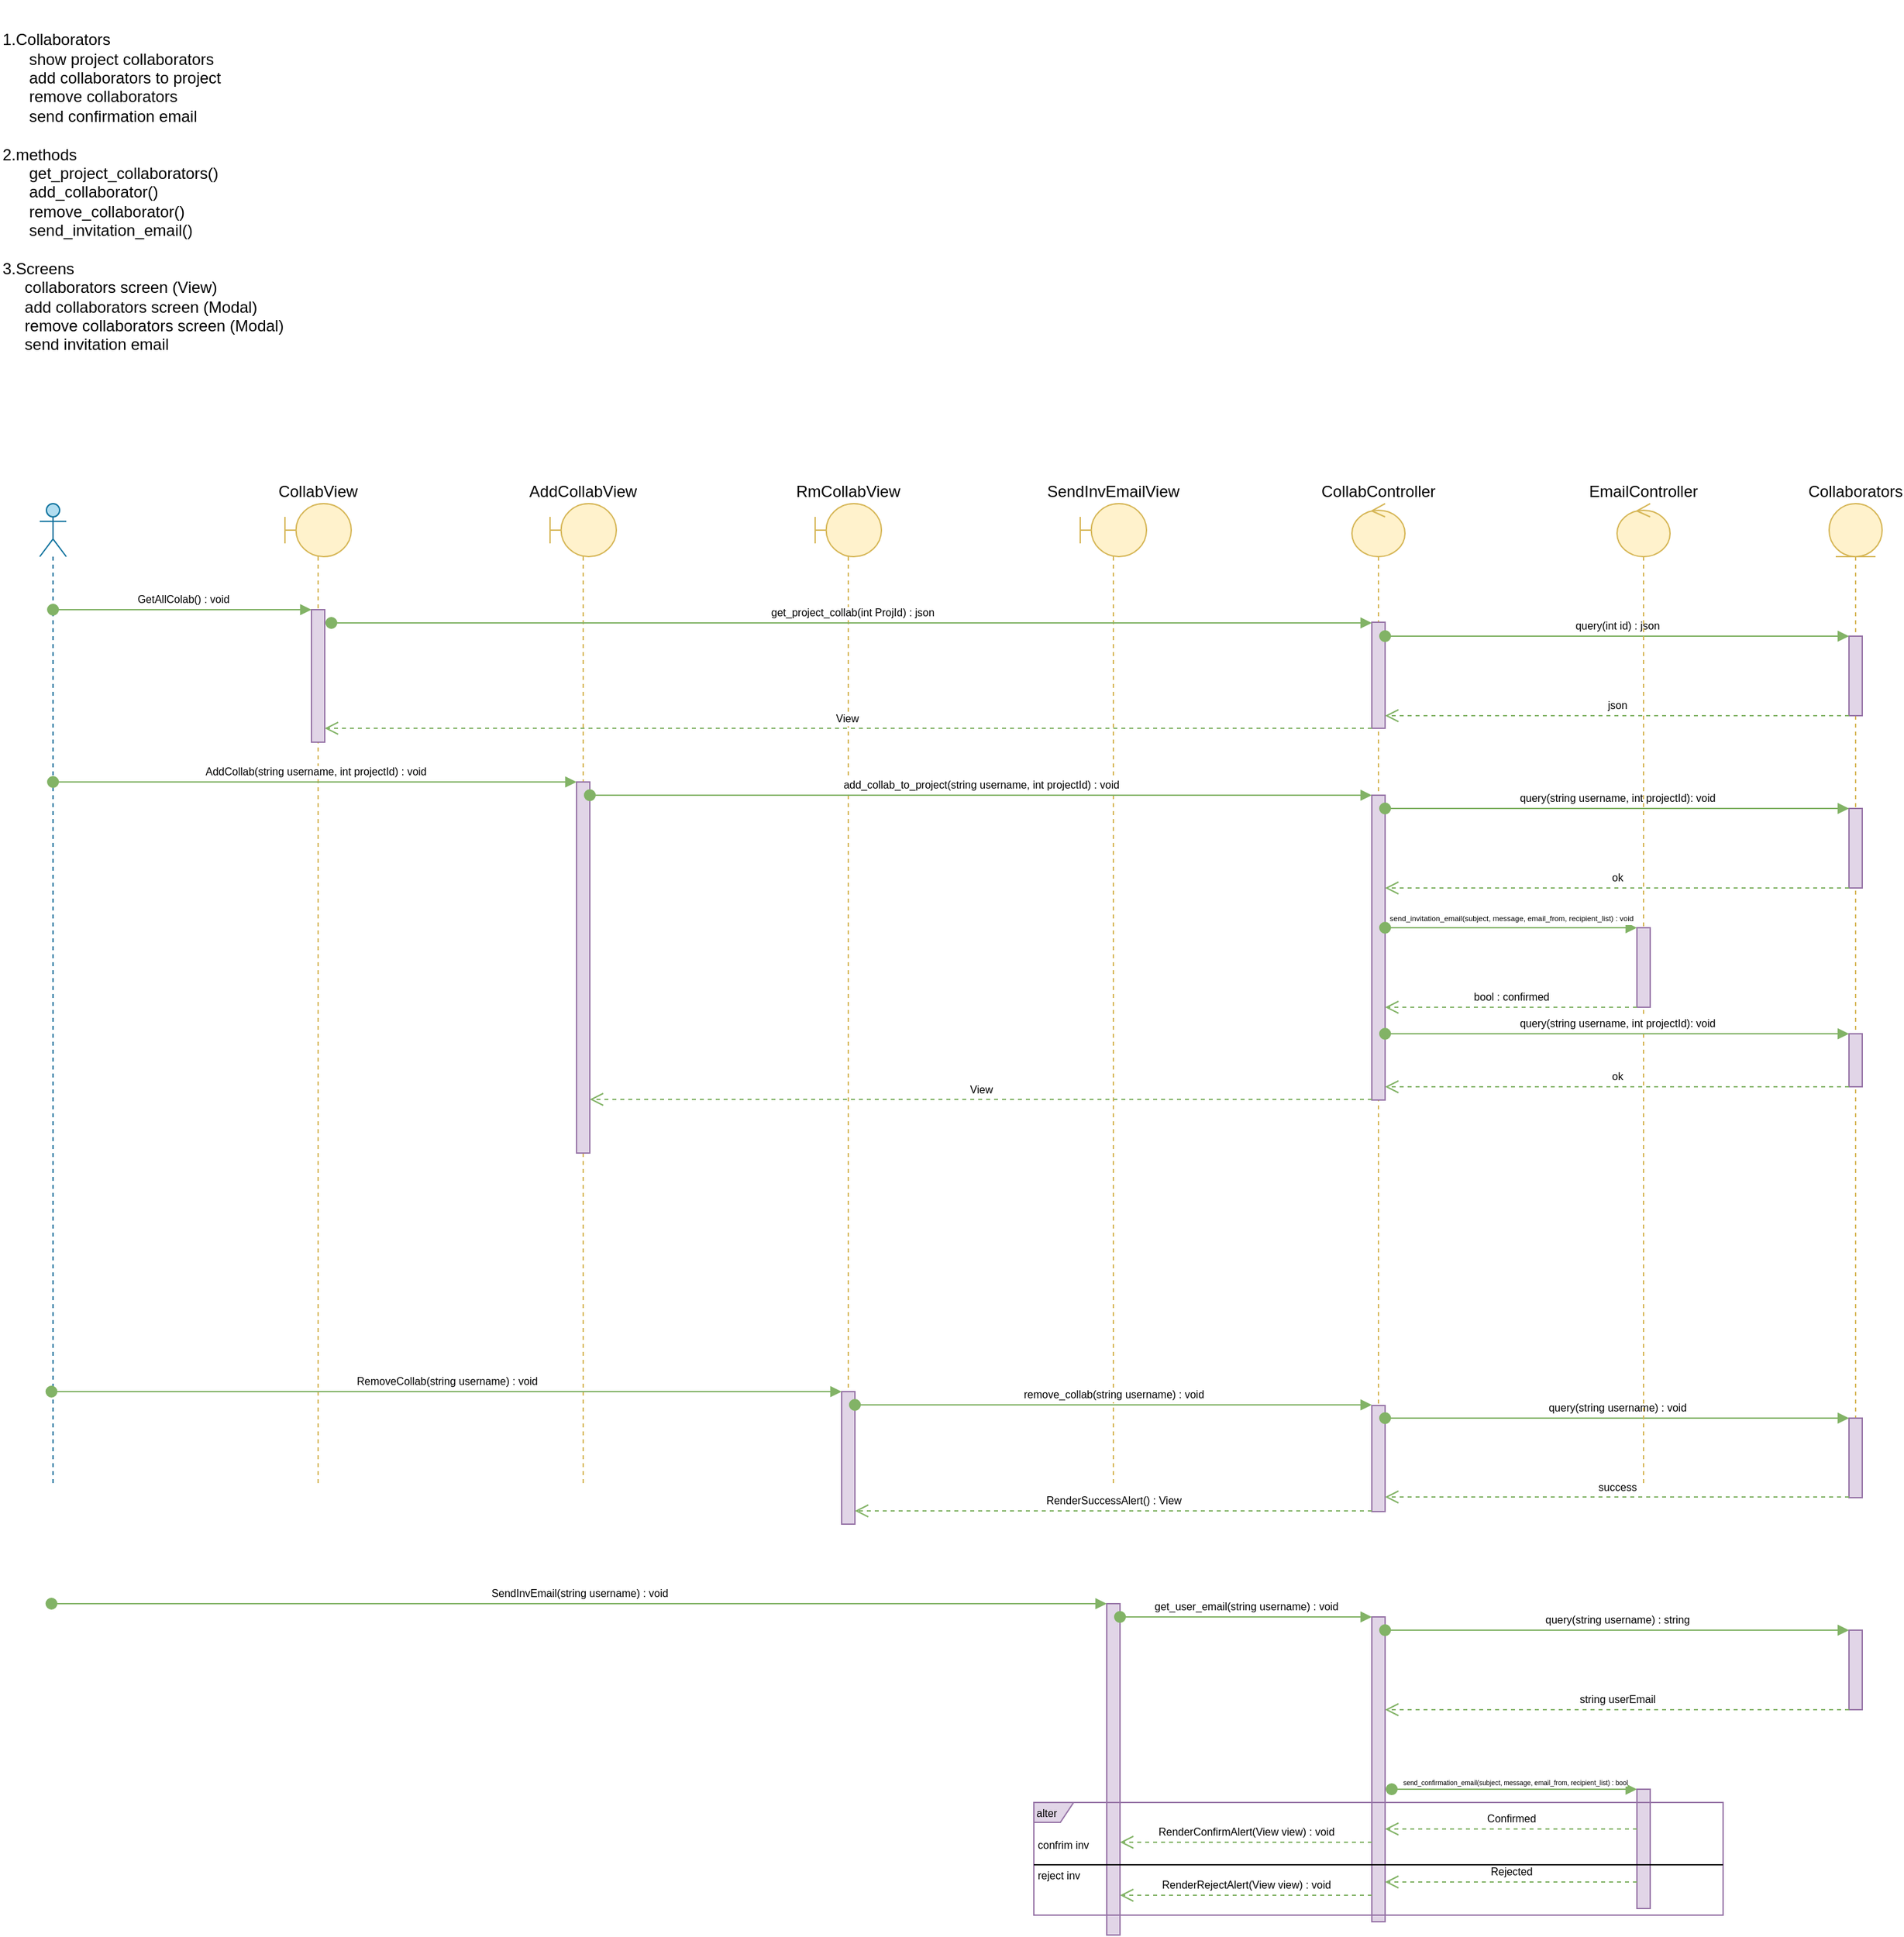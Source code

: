 <mxfile version="10.6.7" type="github"><diagram id="GHZ44tp6X7hKzsTofQmj" name="Page-1"><mxGraphModel dx="842" dy="458" grid="1" gridSize="10" guides="1" tooltips="1" connect="1" arrows="1" fold="1" page="1" pageScale="1" pageWidth="850" pageHeight="1100" math="0" shadow="0"><root><mxCell id="0"/><mxCell id="1" parent="0"/><mxCell id="GCSjRSkXuxWU2JJScuMy-1" value="" style="shape=umlLifeline;participant=umlActor;perimeter=lifelinePerimeter;whiteSpace=wrap;html=1;container=1;collapsible=0;recursiveResize=0;verticalAlign=top;spacingTop=36;labelBackgroundColor=#ffffff;outlineConnect=0;size=40;fillColor=#b1ddf0;strokeColor=#10739e;" parent="1" vertex="1"><mxGeometry x="30" y="380" width="20" height="740" as="geometry"/></mxCell><mxCell id="GCSjRSkXuxWU2JJScuMy-2" value="&lt;div&gt;1.Collaborators&lt;/div&gt;&lt;div&gt;&amp;nbsp; &amp;nbsp; &amp;nbsp; show project collaborators&lt;/div&gt;&lt;div&gt;&amp;nbsp; &amp;nbsp; &amp;nbsp; add collaborators to project&lt;/div&gt;&lt;div&gt;&amp;nbsp; &amp;nbsp; &amp;nbsp; remove collaborators&lt;/div&gt;&lt;div&gt;&amp;nbsp; &amp;nbsp; &amp;nbsp; send confirmation email&lt;/div&gt;&lt;div&gt;&lt;br&gt;&lt;/div&gt;&lt;div&gt;2.methods&lt;/div&gt;&lt;div&gt;&amp;nbsp; &amp;nbsp; &amp;nbsp; get_project_collaborators()&lt;/div&gt;&lt;div&gt;&amp;nbsp; &amp;nbsp; &amp;nbsp; add_collaborator()&lt;/div&gt;&lt;div&gt;&amp;nbsp; &amp;nbsp; &amp;nbsp; remove_collaborator()&lt;/div&gt;&lt;div&gt;&amp;nbsp; &amp;nbsp; &amp;nbsp; send_invitation_email()&lt;/div&gt;&lt;div&gt;&lt;br&gt;&lt;/div&gt;&lt;div&gt;3.Screens&lt;/div&gt;&lt;div&gt;&amp;nbsp; &amp;nbsp; &amp;nbsp;collaborators screen (View)&lt;/div&gt;&lt;div&gt;&amp;nbsp; &amp;nbsp; &amp;nbsp;add collaborators screen (Modal)&lt;/div&gt;&lt;div&gt;&amp;nbsp; &amp;nbsp; &amp;nbsp;remove collaborators screen (Modal)&lt;/div&gt;&lt;div&gt;&amp;nbsp; &amp;nbsp; &amp;nbsp;send invitation email&lt;/div&gt;" style="text;html=1;strokeColor=none;fillColor=none;align=left;verticalAlign=middle;whiteSpace=wrap;rounded=0;" parent="1" vertex="1"><mxGeometry width="250" height="290" as="geometry"/></mxCell><mxCell id="GCSjRSkXuxWU2JJScuMy-3" value="CollabView" style="shape=umlLifeline;participant=umlBoundary;perimeter=lifelinePerimeter;whiteSpace=wrap;html=1;container=1;collapsible=0;recursiveResize=0;verticalAlign=bottom;spacingTop=36;labelBackgroundColor=#ffffff;outlineConnect=0;labelPosition=center;verticalLabelPosition=top;align=center;fillColor=#fff2cc;strokeColor=#d6b656;" parent="1" vertex="1"><mxGeometry x="215" y="380" width="50" height="740" as="geometry"/></mxCell><mxCell id="GCSjRSkXuxWU2JJScuMy-7" value="" style="html=1;points=[];perimeter=orthogonalPerimeter;align=left;fillColor=#e1d5e7;strokeColor=#9673a6;gradientColor=none;" parent="GCSjRSkXuxWU2JJScuMy-3" vertex="1"><mxGeometry x="20" y="80" width="10" height="100" as="geometry"/></mxCell><mxCell id="GCSjRSkXuxWU2JJScuMy-4" value="AddCollabView" style="shape=umlLifeline;participant=umlBoundary;perimeter=lifelinePerimeter;whiteSpace=wrap;html=1;container=1;collapsible=0;recursiveResize=0;verticalAlign=bottom;spacingTop=36;labelBackgroundColor=#ffffff;outlineConnect=0;labelPosition=center;verticalLabelPosition=top;align=center;fillColor=#fff2cc;strokeColor=#d6b656;" parent="1" vertex="1"><mxGeometry x="415" y="380" width="50" height="740" as="geometry"/></mxCell><mxCell id="GCSjRSkXuxWU2JJScuMy-19" value="" style="html=1;points=[];perimeter=orthogonalPerimeter;fontSize=8;align=left;fillColor=#e1d5e7;strokeColor=#9673a6;gradientColor=none;" parent="GCSjRSkXuxWU2JJScuMy-4" vertex="1"><mxGeometry x="20" y="210" width="10" height="280" as="geometry"/></mxCell><mxCell id="GCSjRSkXuxWU2JJScuMy-5" value="RmCollabView" style="shape=umlLifeline;participant=umlBoundary;perimeter=lifelinePerimeter;whiteSpace=wrap;html=1;container=1;collapsible=0;recursiveResize=0;verticalAlign=bottom;spacingTop=36;labelBackgroundColor=#ffffff;outlineConnect=0;labelPosition=center;verticalLabelPosition=top;align=center;fillColor=#fff2cc;strokeColor=#d6b656;" parent="1" vertex="1"><mxGeometry x="615" y="380" width="50" height="740" as="geometry"/></mxCell><mxCell id="WKBZwhmBb1u5zHbXrdkY-1" value="" style="html=1;points=[];perimeter=orthogonalPerimeter;fontSize=8;align=left;fillColor=#e1d5e7;strokeColor=#9673a6;gradientColor=none;" parent="GCSjRSkXuxWU2JJScuMy-5" vertex="1"><mxGeometry x="20" y="670" width="10" height="100" as="geometry"/></mxCell><mxCell id="GCSjRSkXuxWU2JJScuMy-6" value="SendInvEmailView" style="shape=umlLifeline;participant=umlBoundary;perimeter=lifelinePerimeter;whiteSpace=wrap;html=1;container=1;collapsible=0;recursiveResize=0;verticalAlign=bottom;spacingTop=36;labelBackgroundColor=#ffffff;outlineConnect=0;labelPosition=center;verticalLabelPosition=top;align=center;fillColor=#fff2cc;strokeColor=#d6b656;" parent="1" vertex="1"><mxGeometry x="815" y="380" width="50" height="740" as="geometry"/></mxCell><mxCell id="WKBZwhmBb1u5zHbXrdkY-10" value="" style="html=1;points=[];perimeter=orthogonalPerimeter;fontSize=8;align=left;fillColor=#e1d5e7;strokeColor=#9673a6;gradientColor=none;" parent="GCSjRSkXuxWU2JJScuMy-6" vertex="1"><mxGeometry x="20" y="830" width="10" height="250" as="geometry"/></mxCell><mxCell id="GCSjRSkXuxWU2JJScuMy-8" value="GetAllColab() : void" style="html=1;verticalAlign=bottom;startArrow=oval;endArrow=block;startSize=8;fontSize=8;fillColor=#d5e8d4;strokeColor=#82b366;" parent="1" source="GCSjRSkXuxWU2JJScuMy-1" target="GCSjRSkXuxWU2JJScuMy-7" edge="1"><mxGeometry relative="1" as="geometry"><mxPoint x="75" y="460" as="sourcePoint"/><Array as="points"><mxPoint x="70" y="460"/></Array></mxGeometry></mxCell><mxCell id="GCSjRSkXuxWU2JJScuMy-9" value="CollabController" style="shape=umlLifeline;participant=umlControl;perimeter=lifelinePerimeter;whiteSpace=wrap;html=1;container=1;collapsible=0;recursiveResize=0;verticalAlign=bottom;spacingTop=36;labelBackgroundColor=#ffffff;outlineConnect=0;align=center;labelPosition=center;verticalLabelPosition=top;fillColor=#fff2cc;strokeColor=#d6b656;" parent="1" vertex="1"><mxGeometry x="1020" y="380" width="40" height="740" as="geometry"/></mxCell><mxCell id="GCSjRSkXuxWU2JJScuMy-12" value="" style="html=1;points=[];perimeter=orthogonalPerimeter;align=left;fillColor=#e1d5e7;strokeColor=#9673a6;gradientColor=none;" parent="GCSjRSkXuxWU2JJScuMy-9" vertex="1"><mxGeometry x="15" y="89.5" width="10" height="80" as="geometry"/></mxCell><mxCell id="GCSjRSkXuxWU2JJScuMy-21" value="" style="html=1;points=[];perimeter=orthogonalPerimeter;fontSize=8;align=left;fillColor=#e1d5e7;strokeColor=#9673a6;gradientColor=none;" parent="GCSjRSkXuxWU2JJScuMy-9" vertex="1"><mxGeometry x="15" y="220" width="10" height="230" as="geometry"/></mxCell><mxCell id="WKBZwhmBb1u5zHbXrdkY-4" value="" style="html=1;points=[];perimeter=orthogonalPerimeter;fontSize=8;align=left;fillColor=#e1d5e7;strokeColor=#9673a6;gradientColor=none;" parent="GCSjRSkXuxWU2JJScuMy-9" vertex="1"><mxGeometry x="15" y="680.5" width="10" height="80" as="geometry"/></mxCell><mxCell id="WKBZwhmBb1u5zHbXrdkY-24" value="" style="html=1;points=[];perimeter=orthogonalPerimeter;fontSize=8;align=left;fillColor=#e1d5e7;strokeColor=#9673a6;gradientColor=none;" parent="GCSjRSkXuxWU2JJScuMy-9" vertex="1"><mxGeometry x="15" y="840" width="10" height="230" as="geometry"/></mxCell><mxCell id="GCSjRSkXuxWU2JJScuMy-11" value="Collaborators" style="shape=umlLifeline;participant=umlEntity;perimeter=lifelinePerimeter;whiteSpace=wrap;html=1;container=1;collapsible=0;recursiveResize=0;verticalAlign=bottom;spacingTop=36;labelBackgroundColor=#ffffff;outlineConnect=0;align=center;labelPosition=center;verticalLabelPosition=top;fillColor=#fff2cc;strokeColor=#d6b656;" parent="1" vertex="1"><mxGeometry x="1380" y="380" width="40" height="740" as="geometry"/></mxCell><mxCell id="GCSjRSkXuxWU2JJScuMy-15" value="" style="html=1;points=[];perimeter=orthogonalPerimeter;fontSize=8;align=left;fillColor=#e1d5e7;strokeColor=#9673a6;gradientColor=none;" parent="GCSjRSkXuxWU2JJScuMy-11" vertex="1"><mxGeometry x="15" y="100" width="10" height="60" as="geometry"/></mxCell><mxCell id="GCSjRSkXuxWU2JJScuMy-24" value="" style="html=1;points=[];perimeter=orthogonalPerimeter;fontSize=8;align=left;fillColor=#e1d5e7;strokeColor=#9673a6;gradientColor=none;" parent="GCSjRSkXuxWU2JJScuMy-11" vertex="1"><mxGeometry x="15" y="230" width="10" height="60" as="geometry"/></mxCell><mxCell id="WKBZwhmBb1u5zHbXrdkY-6" value="" style="html=1;points=[];perimeter=orthogonalPerimeter;fontSize=8;align=left;fillColor=#e1d5e7;strokeColor=#9673a6;gradientColor=none;" parent="GCSjRSkXuxWU2JJScuMy-11" vertex="1"><mxGeometry x="15" y="690" width="10" height="60" as="geometry"/></mxCell><mxCell id="WKBZwhmBb1u5zHbXrdkY-17" value="" style="html=1;points=[];perimeter=orthogonalPerimeter;fontSize=8;align=left;fillColor=#e1d5e7;strokeColor=#9673a6;gradientColor=none;" parent="GCSjRSkXuxWU2JJScuMy-11" vertex="1"><mxGeometry x="15" y="850" width="10" height="60" as="geometry"/></mxCell><mxCell id="ptlIlz8iXJEbvcwkNckL-7" value="" style="html=1;points=[];perimeter=orthogonalPerimeter;fillColor=#e1d5e7;strokeColor=#9673a6;" vertex="1" parent="GCSjRSkXuxWU2JJScuMy-11"><mxGeometry x="15" y="400" width="10" height="40" as="geometry"/></mxCell><mxCell id="GCSjRSkXuxWU2JJScuMy-13" value="get_project_collab(int ProjId) : json" style="html=1;verticalAlign=bottom;startArrow=oval;endArrow=block;startSize=8;fontSize=8;fillColor=#d5e8d4;strokeColor=#82b366;" parent="1" target="GCSjRSkXuxWU2JJScuMy-12" edge="1"><mxGeometry relative="1" as="geometry"><mxPoint x="250" y="470" as="sourcePoint"/></mxGeometry></mxCell><mxCell id="GCSjRSkXuxWU2JJScuMy-17" value="json" style="html=1;verticalAlign=bottom;endArrow=open;dashed=1;endSize=8;fontSize=8;fillColor=#d5e8d4;strokeColor=#82b366;" parent="1" source="GCSjRSkXuxWU2JJScuMy-15" target="GCSjRSkXuxWU2JJScuMy-12" edge="1"><mxGeometry relative="1" as="geometry"><mxPoint x="1233" y="538" as="sourcePoint"/><mxPoint x="1130" y="530" as="targetPoint"/><Array as="points"><mxPoint x="1220" y="540"/></Array></mxGeometry></mxCell><mxCell id="GCSjRSkXuxWU2JJScuMy-18" value="View&amp;nbsp;" style="html=1;verticalAlign=bottom;endArrow=open;dashed=1;endSize=8;fontSize=8;fillColor=#d5e8d4;strokeColor=#82b366;" parent="1" target="GCSjRSkXuxWU2JJScuMy-7" edge="1"><mxGeometry relative="1" as="geometry"><mxPoint x="1035" y="549.5" as="sourcePoint"/><mxPoint x="280" y="550" as="targetPoint"/></mxGeometry></mxCell><mxCell id="GCSjRSkXuxWU2JJScuMy-20" value="AddCollab(string username, int projectId) : void" style="html=1;verticalAlign=bottom;startArrow=oval;endArrow=block;startSize=8;fontSize=8;fillColor=#d5e8d4;strokeColor=#82b366;" parent="1" source="GCSjRSkXuxWU2JJScuMy-1" target="GCSjRSkXuxWU2JJScuMy-19" edge="1"><mxGeometry relative="1" as="geometry"><mxPoint x="50" y="600" as="sourcePoint"/><Array as="points"><mxPoint x="230" y="590"/></Array></mxGeometry></mxCell><mxCell id="GCSjRSkXuxWU2JJScuMy-22" value="add_collab_to_project(string username, int projectId) : void" style="html=1;verticalAlign=bottom;startArrow=oval;endArrow=block;startSize=8;fontSize=8;fillColor=#d5e8d4;strokeColor=#82b366;" parent="1" source="GCSjRSkXuxWU2JJScuMy-19" target="GCSjRSkXuxWU2JJScuMy-21" edge="1"><mxGeometry relative="1" as="geometry"><mxPoint x="460" y="600" as="sourcePoint"/><Array as="points"><mxPoint x="740" y="600"/></Array></mxGeometry></mxCell><mxCell id="GCSjRSkXuxWU2JJScuMy-25" value="query(string username, int projectId): void" style="html=1;verticalAlign=bottom;startArrow=oval;endArrow=block;startSize=8;fontSize=8;fillColor=#d5e8d4;strokeColor=#82b366;" parent="1" source="GCSjRSkXuxWU2JJScuMy-21" target="GCSjRSkXuxWU2JJScuMy-24" edge="1"><mxGeometry relative="1" as="geometry"><mxPoint x="1175" y="610" as="sourcePoint"/><Array as="points"><mxPoint x="1140" y="610"/></Array></mxGeometry></mxCell><mxCell id="GCSjRSkXuxWU2JJScuMy-27" value="ok" style="html=1;verticalAlign=bottom;endArrow=open;dashed=1;endSize=8;fontSize=8;fillColor=#d5e8d4;strokeColor=#82b366;" parent="1" source="GCSjRSkXuxWU2JJScuMy-24" target="GCSjRSkXuxWU2JJScuMy-21" edge="1"><mxGeometry relative="1" as="geometry"><mxPoint x="1235" y="670" as="sourcePoint"/><mxPoint x="1155" y="670" as="targetPoint"/><Array as="points"><mxPoint x="1220" y="670"/></Array></mxGeometry></mxCell><mxCell id="WKBZwhmBb1u5zHbXrdkY-2" value="RemoveCollab(string username) : void" style="html=1;verticalAlign=bottom;startArrow=oval;endArrow=block;startSize=8;fontSize=8;fillColor=#d5e8d4;strokeColor=#82b366;" parent="1" target="WKBZwhmBb1u5zHbXrdkY-1" edge="1"><mxGeometry relative="1" as="geometry"><mxPoint x="38.833" y="1050" as="sourcePoint"/><Array as="points"><mxPoint x="340" y="1050"/></Array></mxGeometry></mxCell><mxCell id="WKBZwhmBb1u5zHbXrdkY-5" value="remove_collab(string username) : void&lt;br&gt;" style="html=1;verticalAlign=bottom;startArrow=oval;startFill=1;endArrow=block;startSize=8;fontSize=8;fillColor=#d5e8d4;strokeColor=#82b366;" parent="1" source="WKBZwhmBb1u5zHbXrdkY-1" edge="1"><mxGeometry width="60" relative="1" as="geometry"><mxPoint x="975" y="1060" as="sourcePoint"/><mxPoint x="1035" y="1060" as="targetPoint"/></mxGeometry></mxCell><mxCell id="WKBZwhmBb1u5zHbXrdkY-7" value="query(string username) : void" style="html=1;verticalAlign=bottom;startArrow=oval;startFill=1;endArrow=block;startSize=8;fontSize=8;fillColor=#d5e8d4;strokeColor=#82b366;" parent="1" source="WKBZwhmBb1u5zHbXrdkY-4" target="WKBZwhmBb1u5zHbXrdkY-6" edge="1"><mxGeometry width="60" relative="1" as="geometry"><mxPoint x="1175" y="1070" as="sourcePoint"/><mxPoint x="1380" y="1070" as="targetPoint"/><Array as="points"><mxPoint x="1220" y="1070"/></Array></mxGeometry></mxCell><mxCell id="WKBZwhmBb1u5zHbXrdkY-8" value="success" style="html=1;verticalAlign=bottom;endArrow=open;dashed=1;endSize=8;fontSize=8;fillColor=#d5e8d4;strokeColor=#82b366;" parent="1" source="WKBZwhmBb1u5zHbXrdkY-6" edge="1"><mxGeometry relative="1" as="geometry"><mxPoint x="1235" y="1129.5" as="sourcePoint"/><mxPoint x="1045" y="1129.5" as="targetPoint"/></mxGeometry></mxCell><mxCell id="WKBZwhmBb1u5zHbXrdkY-9" value="RenderSuccessAlert() : View" style="html=1;verticalAlign=bottom;endArrow=open;dashed=1;endSize=8;fontSize=8;fillColor=#d5e8d4;strokeColor=#82b366;" parent="1" target="WKBZwhmBb1u5zHbXrdkY-1" edge="1"><mxGeometry relative="1" as="geometry"><mxPoint x="1035" y="1140" as="sourcePoint"/><mxPoint x="845" y="1140" as="targetPoint"/></mxGeometry></mxCell><mxCell id="WKBZwhmBb1u5zHbXrdkY-11" value="SendInvEmail(string username) : void" style="html=1;verticalAlign=bottom;startArrow=oval;endArrow=block;startSize=8;fontSize=8;fillColor=#d5e8d4;strokeColor=#82b366;" parent="1" target="WKBZwhmBb1u5zHbXrdkY-10" edge="1"><mxGeometry relative="1" as="geometry"><mxPoint x="38.833" y="1210.0" as="sourcePoint"/></mxGeometry></mxCell><mxCell id="WKBZwhmBb1u5zHbXrdkY-15" value="get_user_email(string username) : void" style="html=1;verticalAlign=bottom;startArrow=oval;endArrow=block;startSize=8;fontSize=8;fillColor=#d5e8d4;strokeColor=#82b366;" parent="1" source="WKBZwhmBb1u5zHbXrdkY-10" edge="1"><mxGeometry relative="1" as="geometry"><mxPoint x="975" y="1220" as="sourcePoint"/><mxPoint x="1035" y="1220" as="targetPoint"/><Array as="points"><mxPoint x="940" y="1220"/></Array></mxGeometry></mxCell><mxCell id="WKBZwhmBb1u5zHbXrdkY-18" value="query(string username) : string" style="html=1;verticalAlign=bottom;startArrow=oval;endArrow=block;startSize=8;fontSize=8;fillColor=#d5e8d4;strokeColor=#82b366;" parent="1" target="WKBZwhmBb1u5zHbXrdkY-17" edge="1"><mxGeometry relative="1" as="geometry"><mxPoint x="1045" y="1230" as="sourcePoint"/><Array as="points"><mxPoint x="1140" y="1230"/></Array></mxGeometry></mxCell><mxCell id="WKBZwhmBb1u5zHbXrdkY-19" value="string userEmail" style="html=1;verticalAlign=bottom;endArrow=open;dashed=1;endSize=8;fontSize=8;fillColor=#d5e8d4;strokeColor=#82b366;" parent="1" source="WKBZwhmBb1u5zHbXrdkY-17" edge="1"><mxGeometry relative="1" as="geometry"><mxPoint x="1240" y="1290" as="sourcePoint"/><mxPoint x="1045" y="1290" as="targetPoint"/><Array as="points"><mxPoint x="1220" y="1290"/></Array></mxGeometry></mxCell><mxCell id="WKBZwhmBb1u5zHbXrdkY-22" value="send_confirmation_email(&lt;span style=&quot;font-size: 5px;&quot;&gt;subject, message, email_from, recipient_list&lt;/span&gt;) : bool&lt;br style=&quot;font-size: 5px;&quot;&gt;" style="html=1;verticalAlign=bottom;startArrow=oval;startFill=1;endArrow=block;startSize=8;fontSize=5;fillColor=#d5e8d4;strokeColor=#82b366;" parent="1" target="WKBZwhmBb1u5zHbXrdkY-36" edge="1"><mxGeometry width="60" relative="1" as="geometry"><mxPoint x="1050" y="1350" as="sourcePoint"/><mxPoint x="1230" y="1350" as="targetPoint"/></mxGeometry></mxCell><mxCell id="WKBZwhmBb1u5zHbXrdkY-23" value="RenderConfirmAlert(View view) : void" style="html=1;verticalAlign=bottom;endArrow=open;dashed=1;endSize=8;fontSize=8;fillColor=#d5e8d4;strokeColor=#82b366;" parent="1" source="WKBZwhmBb1u5zHbXrdkY-24" target="WKBZwhmBb1u5zHbXrdkY-10" edge="1"><mxGeometry relative="1" as="geometry"><mxPoint x="1020" y="1384" as="sourcePoint"/><mxPoint x="955" y="1360" as="targetPoint"/><Array as="points"><mxPoint x="940" y="1390"/></Array></mxGeometry></mxCell><mxCell id="GCSjRSkXuxWU2JJScuMy-16" value="query(int id) : json" style="html=1;verticalAlign=bottom;startArrow=oval;endArrow=block;startSize=8;fontSize=8;fillColor=#d5e8d4;strokeColor=#82b366;" parent="1" source="GCSjRSkXuxWU2JJScuMy-12" target="GCSjRSkXuxWU2JJScuMy-15" edge="1"><mxGeometry relative="1" as="geometry"><mxPoint x="1210" y="480" as="sourcePoint"/><Array as="points"><mxPoint x="1220" y="480"/></Array></mxGeometry></mxCell><mxCell id="WKBZwhmBb1u5zHbXrdkY-27" value="EmailController" style="shape=umlLifeline;participant=umlControl;perimeter=lifelinePerimeter;whiteSpace=wrap;html=1;container=1;collapsible=0;recursiveResize=0;verticalAlign=bottom;spacingTop=36;labelBackgroundColor=#ffffff;outlineConnect=0;align=center;labelPosition=center;verticalLabelPosition=top;fillColor=#fff2cc;strokeColor=#d6b656;" parent="1" vertex="1"><mxGeometry x="1220" y="380" width="40" height="740" as="geometry"/></mxCell><mxCell id="WKBZwhmBb1u5zHbXrdkY-36" value="" style="html=1;points=[];perimeter=orthogonalPerimeter;fontSize=8;align=left;fillColor=#e1d5e7;strokeColor=#9673a6;" parent="WKBZwhmBb1u5zHbXrdkY-27" vertex="1"><mxGeometry x="15" y="970" width="10" height="90" as="geometry"/></mxCell><mxCell id="ptlIlz8iXJEbvcwkNckL-1" value="" style="html=1;points=[];perimeter=orthogonalPerimeter;fillColor=#e1d5e7;strokeColor=#9673a6;" vertex="1" parent="WKBZwhmBb1u5zHbXrdkY-27"><mxGeometry x="15" y="320" width="10" height="60" as="geometry"/></mxCell><mxCell id="WKBZwhmBb1u5zHbXrdkY-38" value="Confirmed" style="html=1;verticalAlign=bottom;endArrow=open;dashed=1;endSize=8;fontSize=8;fillColor=#d5e8d4;strokeColor=#82b366;" parent="1" source="WKBZwhmBb1u5zHbXrdkY-36" target="WKBZwhmBb1u5zHbXrdkY-24" edge="1"><mxGeometry relative="1" as="geometry"><mxPoint x="1220" y="1380" as="sourcePoint"/><mxPoint x="1160" y="1380" as="targetPoint"/><Array as="points"><mxPoint x="1140" y="1380"/></Array></mxGeometry></mxCell><mxCell id="WKBZwhmBb1u5zHbXrdkY-39" value="Rejected" style="html=1;verticalAlign=bottom;endArrow=open;dashed=1;endSize=8;fontSize=8;fillColor=#d5e8d4;strokeColor=#82b366;" parent="1" edge="1"><mxGeometry relative="1" as="geometry"><mxPoint x="1235" y="1420" as="sourcePoint"/><mxPoint x="1045" y="1420" as="targetPoint"/><Array as="points"><mxPoint x="1140" y="1420"/></Array></mxGeometry></mxCell><mxCell id="WKBZwhmBb1u5zHbXrdkY-40" value="RenderRejectAlert(View view) : void" style="html=1;verticalAlign=bottom;endArrow=open;dashed=1;endSize=8;fontSize=8;fillColor=#d5e8d4;strokeColor=#82b366;" parent="1" edge="1"><mxGeometry relative="1" as="geometry"><mxPoint x="1035" y="1430" as="sourcePoint"/><mxPoint x="845" y="1430" as="targetPoint"/><Array as="points"><mxPoint x="940" y="1430"/></Array></mxGeometry></mxCell><mxCell id="WKBZwhmBb1u5zHbXrdkY-42" value="confrim inv" style="text;html=1;resizable=0;points=[];autosize=1;align=left;verticalAlign=top;spacingTop=-4;fontSize=8;" parent="1" vertex="1"><mxGeometry x="781" y="1385" width="50" height="10" as="geometry"/></mxCell><mxCell id="WKBZwhmBb1u5zHbXrdkY-43" value="reject inv" style="text;html=1;resizable=0;points=[];autosize=1;align=left;verticalAlign=top;spacingTop=-4;fontSize=8;" parent="1" vertex="1"><mxGeometry x="781" y="1408" width="50" height="10" as="geometry"/></mxCell><mxCell id="WKBZwhmBb1u5zHbXrdkY-25" value="alter" style="shape=umlFrame;whiteSpace=wrap;html=1;fontSize=8;align=left;width=30;height=15;fillColor=#e1d5e7;strokeColor=#9673a6;" parent="1" vertex="1"><mxGeometry x="780" y="1360" width="520" height="85" as="geometry"/></mxCell><mxCell id="WKBZwhmBb1u5zHbXrdkY-26" value="" style="endArrow=none;endFill=0;endSize=24;html=1;fontSize=8;" parent="1" edge="1"><mxGeometry width="160" relative="1" as="geometry"><mxPoint x="780" y="1407" as="sourcePoint"/><mxPoint x="1300" y="1407" as="targetPoint"/></mxGeometry></mxCell><mxCell id="ptlIlz8iXJEbvcwkNckL-2" value="&lt;font style=&quot;font-size: 5.7px&quot;&gt;&lt;span&gt;send_invitation_email(&lt;/span&gt;&lt;span&gt;subject, message, email_from, recipient_list&lt;/span&gt;&lt;span&gt;) : void&lt;/span&gt;&lt;/font&gt;&lt;br&gt;" style="html=1;verticalAlign=bottom;startArrow=oval;endArrow=block;startSize=8;fillColor=#d5e8d4;strokeColor=#82b366;" edge="1" target="ptlIlz8iXJEbvcwkNckL-1" parent="1"><mxGeometry relative="1" as="geometry"><mxPoint x="1045" y="700" as="sourcePoint"/></mxGeometry></mxCell><mxCell id="ptlIlz8iXJEbvcwkNckL-3" value="&lt;font style=&quot;font-size: 8px&quot;&gt;bool : confirmed&lt;/font&gt;" style="html=1;verticalAlign=bottom;endArrow=open;dashed=1;endSize=8;fillColor=#d5e8d4;strokeColor=#82b366;" edge="1" parent="1" target="GCSjRSkXuxWU2JJScuMy-21"><mxGeometry relative="1" as="geometry"><mxPoint x="1235" y="760" as="sourcePoint"/><mxPoint x="1155" y="780" as="targetPoint"/></mxGeometry></mxCell><mxCell id="ptlIlz8iXJEbvcwkNckL-8" value="&lt;span&gt;&lt;font style=&quot;font-size: 8px&quot;&gt;query(string username, int projectId): void&lt;/font&gt;&lt;/span&gt;" style="html=1;verticalAlign=bottom;startArrow=oval;endArrow=block;startSize=8;fillColor=#d5e8d4;strokeColor=#82b366;" edge="1" parent="1"><mxGeometry relative="1" as="geometry"><mxPoint x="1045" y="780" as="sourcePoint"/><mxPoint x="1395" y="780" as="targetPoint"/></mxGeometry></mxCell><mxCell id="ptlIlz8iXJEbvcwkNckL-10" value="View" style="html=1;verticalAlign=bottom;endArrow=open;dashed=1;endSize=8;fontSize=8;fillColor=#d5e8d4;strokeColor=#82b366;" edge="1" parent="1" target="GCSjRSkXuxWU2JJScuMy-19"><mxGeometry relative="1" as="geometry"><mxPoint x="1035.0" y="829.5" as="sourcePoint"/><mxPoint x="685" y="829.5" as="targetPoint"/><Array as="points"><mxPoint x="860" y="829.5"/></Array></mxGeometry></mxCell><mxCell id="ptlIlz8iXJEbvcwkNckL-9" value="ok" style="html=1;verticalAlign=bottom;endArrow=open;dashed=1;endSize=8;fontSize=8;fillColor=#d5e8d4;strokeColor=#82b366;" edge="1" parent="1"><mxGeometry relative="1" as="geometry"><mxPoint x="1395" y="820" as="sourcePoint"/><mxPoint x="1045" y="820" as="targetPoint"/><Array as="points"><mxPoint x="1220" y="820"/></Array></mxGeometry></mxCell></root></mxGraphModel></diagram></mxfile>
